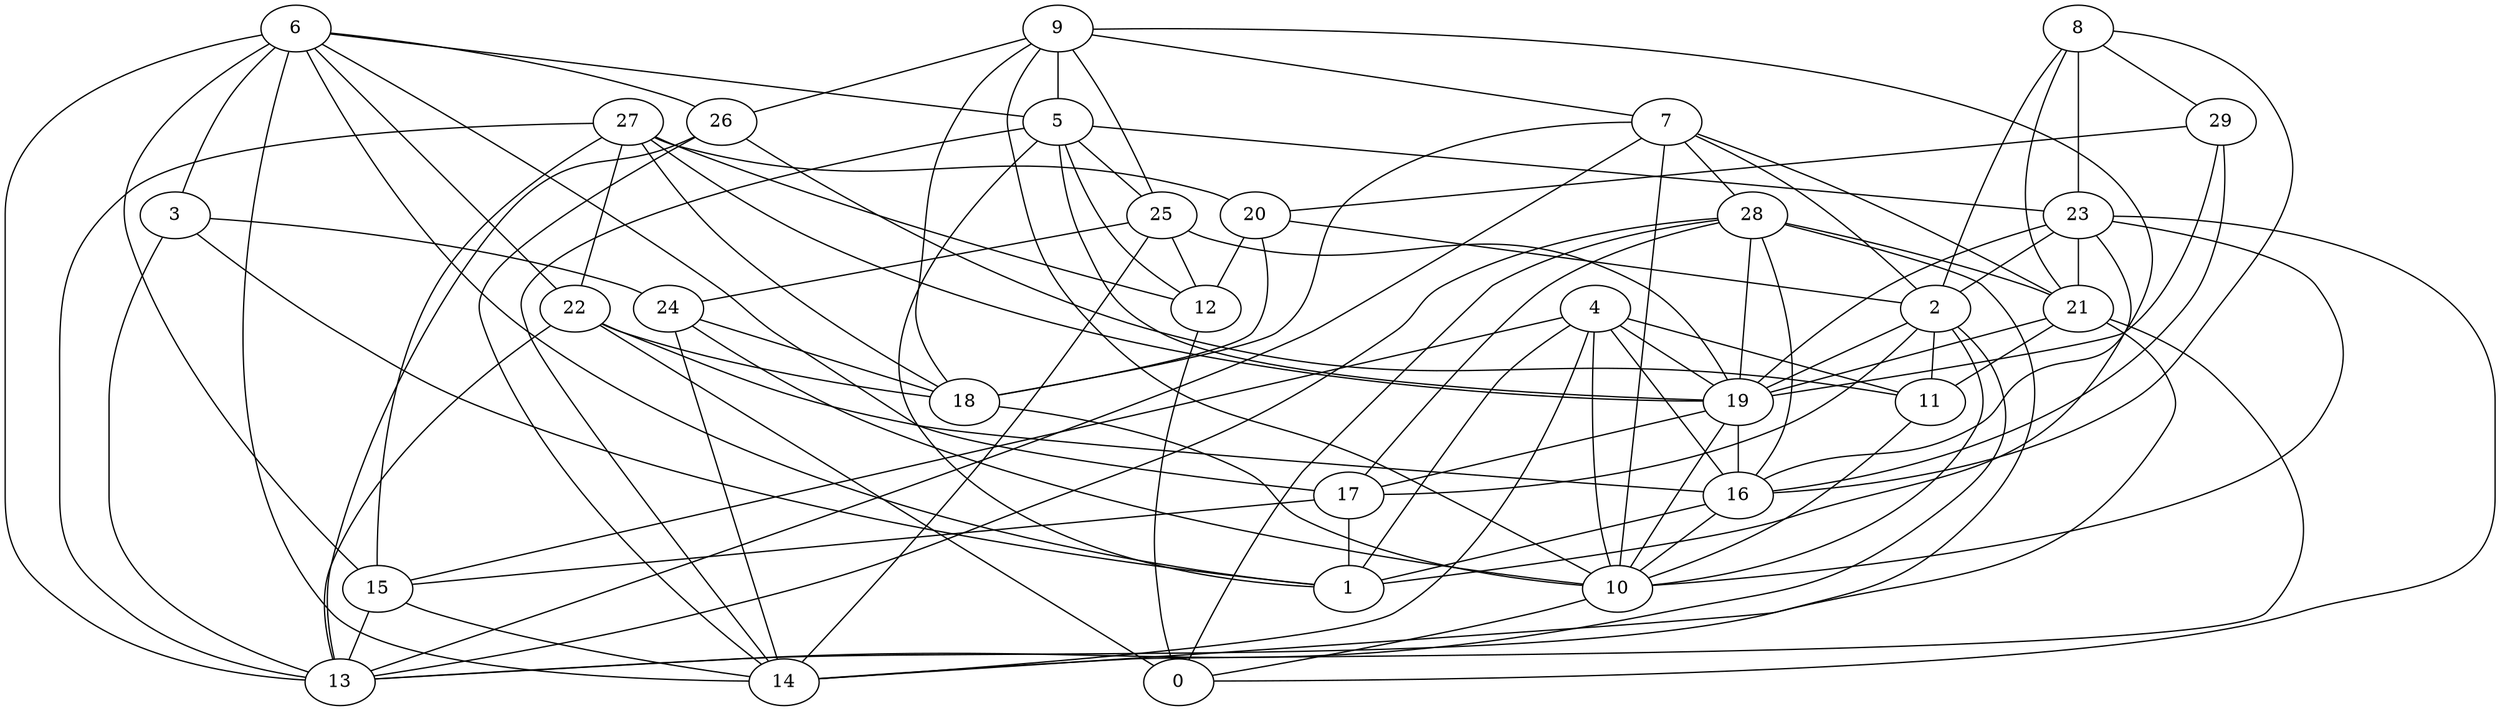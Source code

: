 digraph GG_graph {

subgraph G_graph {
edge [color = black]
"26" -> "11" [dir = none]
"26" -> "14" [dir = none]
"26" -> "13" [dir = none]
"15" -> "14" [dir = none]
"29" -> "20" [dir = none]
"29" -> "19" [dir = none]
"22" -> "18" [dir = none]
"22" -> "13" [dir = none]
"22" -> "0" [dir = none]
"22" -> "16" [dir = none]
"9" -> "25" [dir = none]
"9" -> "26" [dir = none]
"9" -> "5" [dir = none]
"9" -> "18" [dir = none]
"28" -> "16" [dir = none]
"28" -> "13" [dir = none]
"17" -> "1" [dir = none]
"17" -> "15" [dir = none]
"27" -> "13" [dir = none]
"27" -> "20" [dir = none]
"27" -> "22" [dir = none]
"27" -> "19" [dir = none]
"27" -> "15" [dir = none]
"7" -> "2" [dir = none]
"7" -> "13" [dir = none]
"7" -> "21" [dir = none]
"7" -> "28" [dir = none]
"5" -> "19" [dir = none]
"5" -> "12" [dir = none]
"5" -> "1" [dir = none]
"5" -> "23" [dir = none]
"5" -> "25" [dir = none]
"19" -> "10" [dir = none]
"3" -> "13" [dir = none]
"6" -> "22" [dir = none]
"6" -> "14" [dir = none]
"6" -> "1" [dir = none]
"6" -> "3" [dir = none]
"6" -> "26" [dir = none]
"20" -> "12" [dir = none]
"20" -> "2" [dir = none]
"23" -> "21" [dir = none]
"23" -> "19" [dir = none]
"23" -> "0" [dir = none]
"23" -> "10" [dir = none]
"21" -> "14" [dir = none]
"21" -> "19" [dir = none]
"25" -> "14" [dir = none]
"25" -> "24" [dir = none]
"4" -> "16" [dir = none]
"4" -> "14" [dir = none]
"4" -> "19" [dir = none]
"4" -> "11" [dir = none]
"4" -> "1" [dir = none]
"8" -> "16" [dir = none]
"8" -> "21" [dir = none]
"12" -> "0" [dir = none]
"24" -> "18" [dir = none]
"19" -> "16" [dir = none]
"28" -> "19" [dir = none]
"21" -> "11" [dir = none]
"3" -> "24" [dir = none]
"16" -> "10" [dir = none]
"29" -> "16" [dir = none]
"28" -> "21" [dir = none]
"4" -> "10" [dir = none]
"9" -> "16" [dir = none]
"2" -> "17" [dir = none]
"2" -> "11" [dir = none]
"8" -> "2" [dir = none]
"16" -> "1" [dir = none]
"28" -> "14" [dir = none]
"7" -> "10" [dir = none]
"21" -> "13" [dir = none]
"24" -> "10" [dir = none]
"5" -> "14" [dir = none]
"24" -> "14" [dir = none]
"15" -> "13" [dir = none]
"25" -> "12" [dir = none]
"28" -> "17" [dir = none]
"23" -> "2" [dir = none]
"6" -> "5" [dir = none]
"9" -> "7" [dir = none]
"9" -> "10" [dir = none]
"6" -> "13" [dir = none]
"23" -> "1" [dir = none]
"10" -> "0" [dir = none]
"2" -> "13" [dir = none]
"27" -> "18" [dir = none]
"6" -> "17" [dir = none]
"4" -> "15" [dir = none]
"6" -> "15" [dir = none]
"27" -> "12" [dir = none]
"18" -> "10" [dir = none]
"11" -> "10" [dir = none]
"3" -> "1" [dir = none]
"2" -> "10" [dir = none]
"8" -> "29" [dir = none]
"25" -> "19" [dir = none]
"19" -> "17" [dir = none]
"2" -> "19" [dir = none]
"20" -> "18" [dir = none]
"7" -> "18" [dir = none]
"8" -> "23" [dir = none]
"28" -> "0" [dir = none]
}

}
